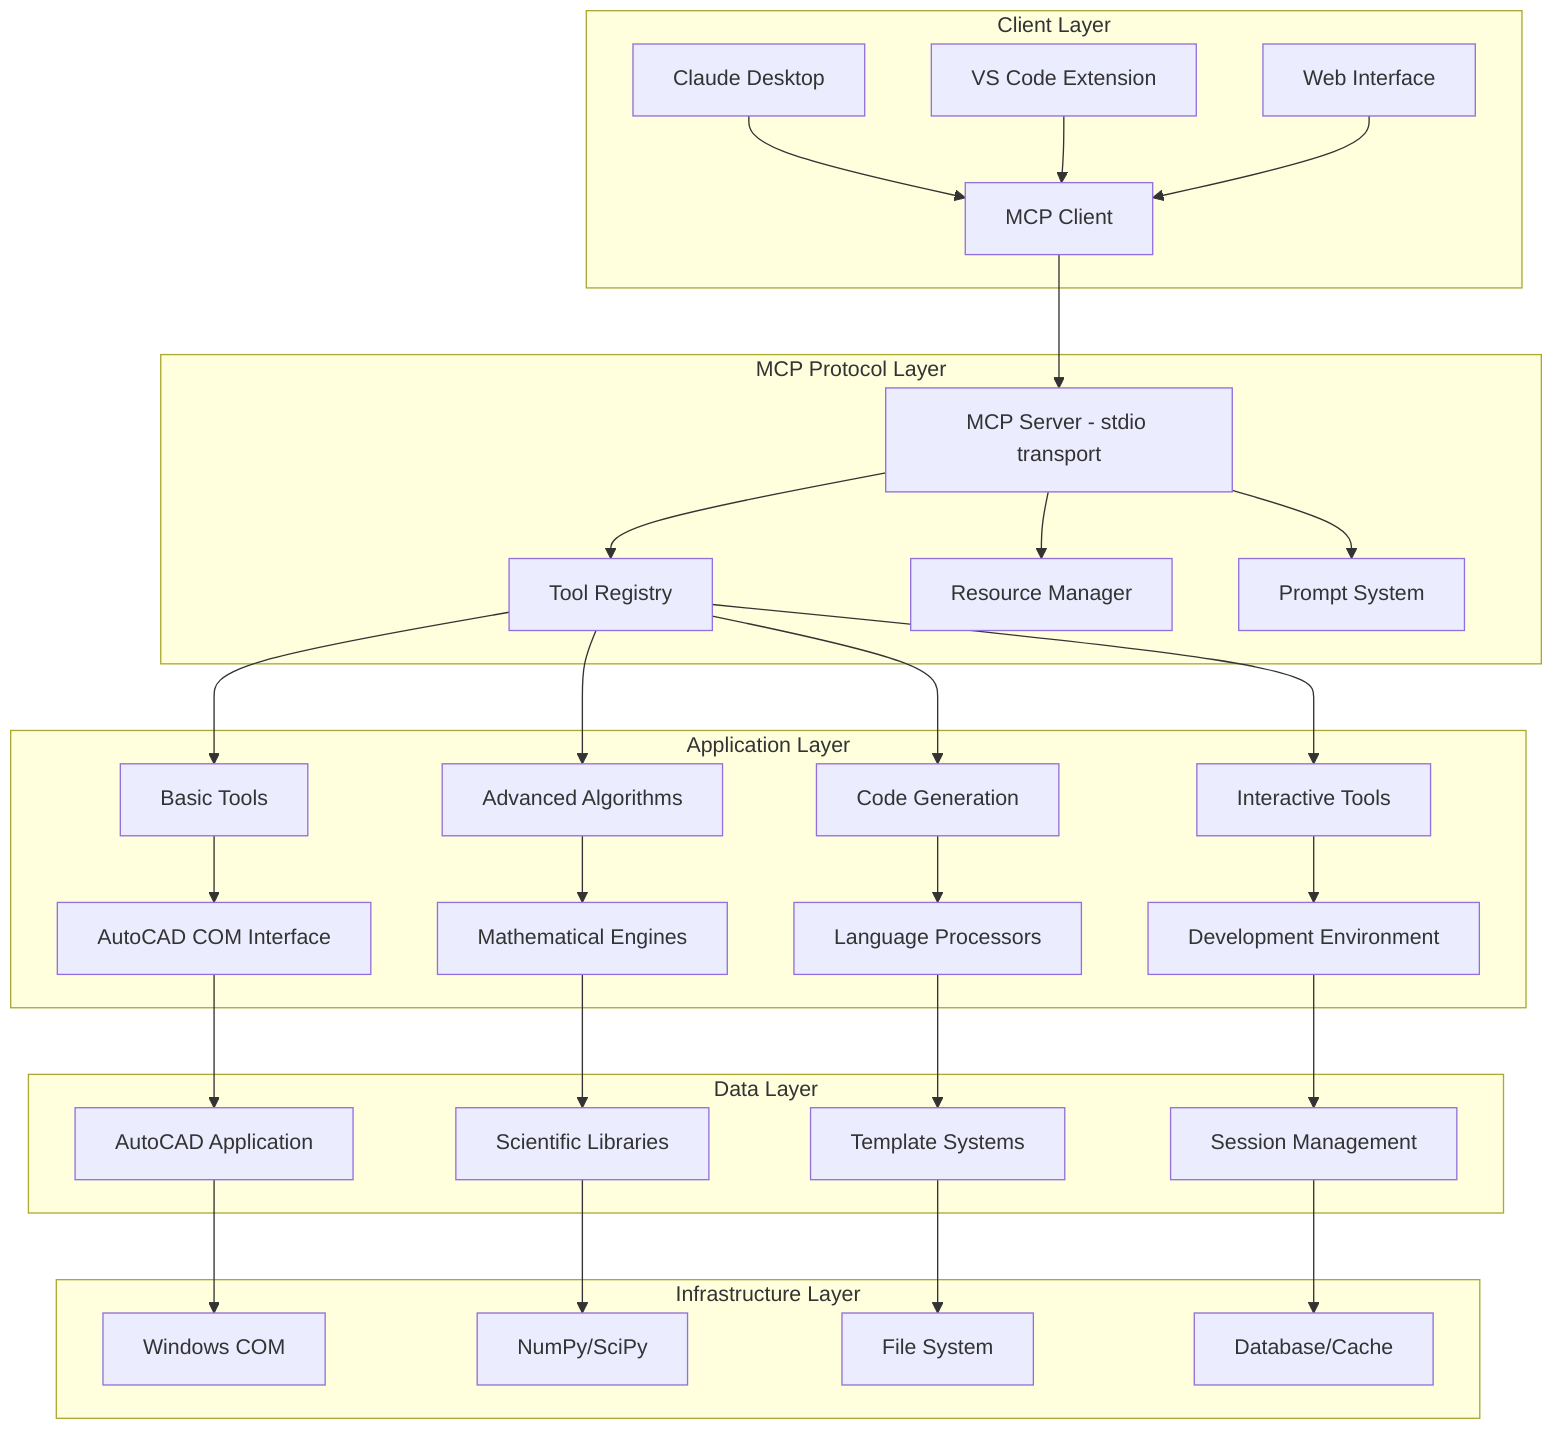 graph TB
    subgraph "Client Layer"
        A[Claude Desktop] --> B[MCP Client]
        C[VS Code Extension] --> B
        D[Web Interface] --> B
    end
    
    subgraph "MCP Protocol Layer"
        B --> E[MCP Server - stdio transport]
        E --> F[Tool Registry]
        E --> G[Resource Manager]
        E --> H[Prompt System]
    end
    
    subgraph "Application Layer"
        F --> I[Basic Tools]
        F --> J[Advanced Algorithms]
        F --> K[Code Generation]
        F --> L[Interactive Tools]
        
        I --> M[AutoCAD COM Interface]
        J --> N[Mathematical Engines]
        K --> O[Language Processors]
        L --> P[Development Environment]
    end
    
    subgraph "Data Layer"
        M --> Q[AutoCAD Application]
        N --> R[Scientific Libraries]
        O --> S[Template Systems]
        P --> T[Session Management]
    end
    
    subgraph "Infrastructure Layer"
        Q --> U[Windows COM]
        R --> V[NumPy/SciPy]
        S --> W[File System]
        T --> X[Database/Cache]
    end